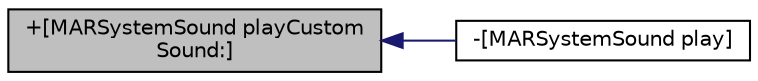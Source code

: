 digraph "+[MARSystemSound playCustomSound:]"
{
  edge [fontname="Helvetica",fontsize="10",labelfontname="Helvetica",labelfontsize="10"];
  node [fontname="Helvetica",fontsize="10",shape=record];
  rankdir="LR";
  Node7 [label="+[MARSystemSound playCustom\lSound:]",height=0.2,width=0.4,color="black", fillcolor="grey75", style="filled", fontcolor="black"];
  Node7 -> Node8 [dir="back",color="midnightblue",fontsize="10",style="solid",fontname="Helvetica"];
  Node8 [label="-[MARSystemSound play]",height=0.2,width=0.4,color="black", fillcolor="white", style="filled",URL="$interface_m_a_r_system_sound.html#abf84e563c880dd678ebd9dd2a67f56f0"];
}
